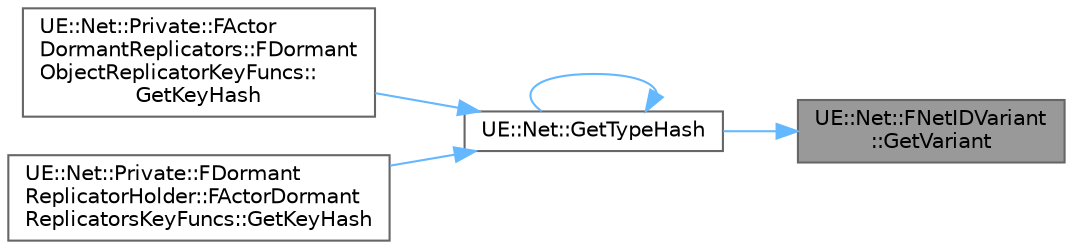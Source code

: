digraph "UE::Net::FNetIDVariant::GetVariant"
{
 // INTERACTIVE_SVG=YES
 // LATEX_PDF_SIZE
  bgcolor="transparent";
  edge [fontname=Helvetica,fontsize=10,labelfontname=Helvetica,labelfontsize=10];
  node [fontname=Helvetica,fontsize=10,shape=box,height=0.2,width=0.4];
  rankdir="RL";
  Node1 [id="Node000001",label="UE::Net::FNetIDVariant\l::GetVariant",height=0.2,width=0.4,color="gray40", fillcolor="grey60", style="filled", fontcolor="black",tooltip="Returns the stored TVariant."];
  Node1 -> Node2 [id="edge1_Node000001_Node000002",dir="back",color="steelblue1",style="solid",tooltip=" "];
  Node2 [id="Node000002",label="UE::Net::GetTypeHash",height=0.2,width=0.4,color="grey40", fillcolor="white", style="filled",URL="$d4/d2f/namespaceUE_1_1Net.html#abda7465eaa836c0982417ca86ea2f65b",tooltip=" "];
  Node2 -> Node3 [id="edge2_Node000002_Node000003",dir="back",color="steelblue1",style="solid",tooltip=" "];
  Node3 [id="Node000003",label="UE::Net::Private::FActor\lDormantReplicators::FDormant\lObjectReplicatorKeyFuncs::\lGetKeyHash",height=0.2,width=0.4,color="grey40", fillcolor="white", style="filled",URL="$df/d3e/structUE_1_1Net_1_1Private_1_1FActorDormantReplicators_1_1FDormantObjectReplicatorKeyFuncs.html#a748a4a22e7a96bef4c298e8f9d6f7c63",tooltip=" "];
  Node2 -> Node4 [id="edge3_Node000002_Node000004",dir="back",color="steelblue1",style="solid",tooltip=" "];
  Node4 [id="Node000004",label="UE::Net::Private::FDormant\lReplicatorHolder::FActorDormant\lReplicatorsKeyFuncs::GetKeyHash",height=0.2,width=0.4,color="grey40", fillcolor="white", style="filled",URL="$df/d83/structUE_1_1Net_1_1Private_1_1FDormantReplicatorHolder_1_1FActorDormantReplicatorsKeyFuncs.html#a1a9599bb7a12d26c81df7dd0b60b122d",tooltip=" "];
  Node2 -> Node2 [id="edge4_Node000002_Node000002",dir="back",color="steelblue1",style="solid",tooltip=" "];
}
